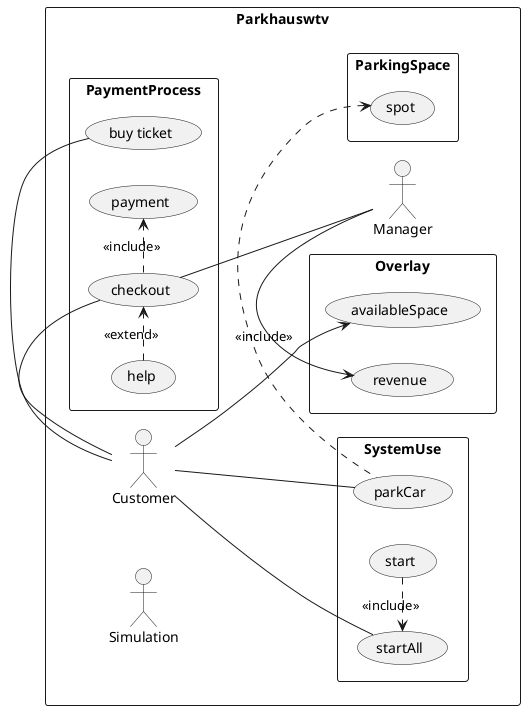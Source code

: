 @startuml
left to right direction
skinparam packageStyle rectangle

package Parkhauswtv {
actor Simulation
actor Customer
actor Manager

rectangle SystemUse {
  Customer -- (startAll)
  (start) .> (startAll) : <<include>>
  Customer -- (parkCar)
}

rectangle ParkingSpace {
  (spot) <. (parkCar) : <<include>>

}

rectangle PaymentProcess {
  (checkout) .> (payment) : <<include>>

  Customer - (buy ticket)

  Customer - (checkout)
  (help) .> (checkout) : <<extend>>
  (checkout) -- Manager
  }

rectangle Overlay {
  Customer -> (availableSpace)
  Manager -> (revenue)
}



}
@enduml